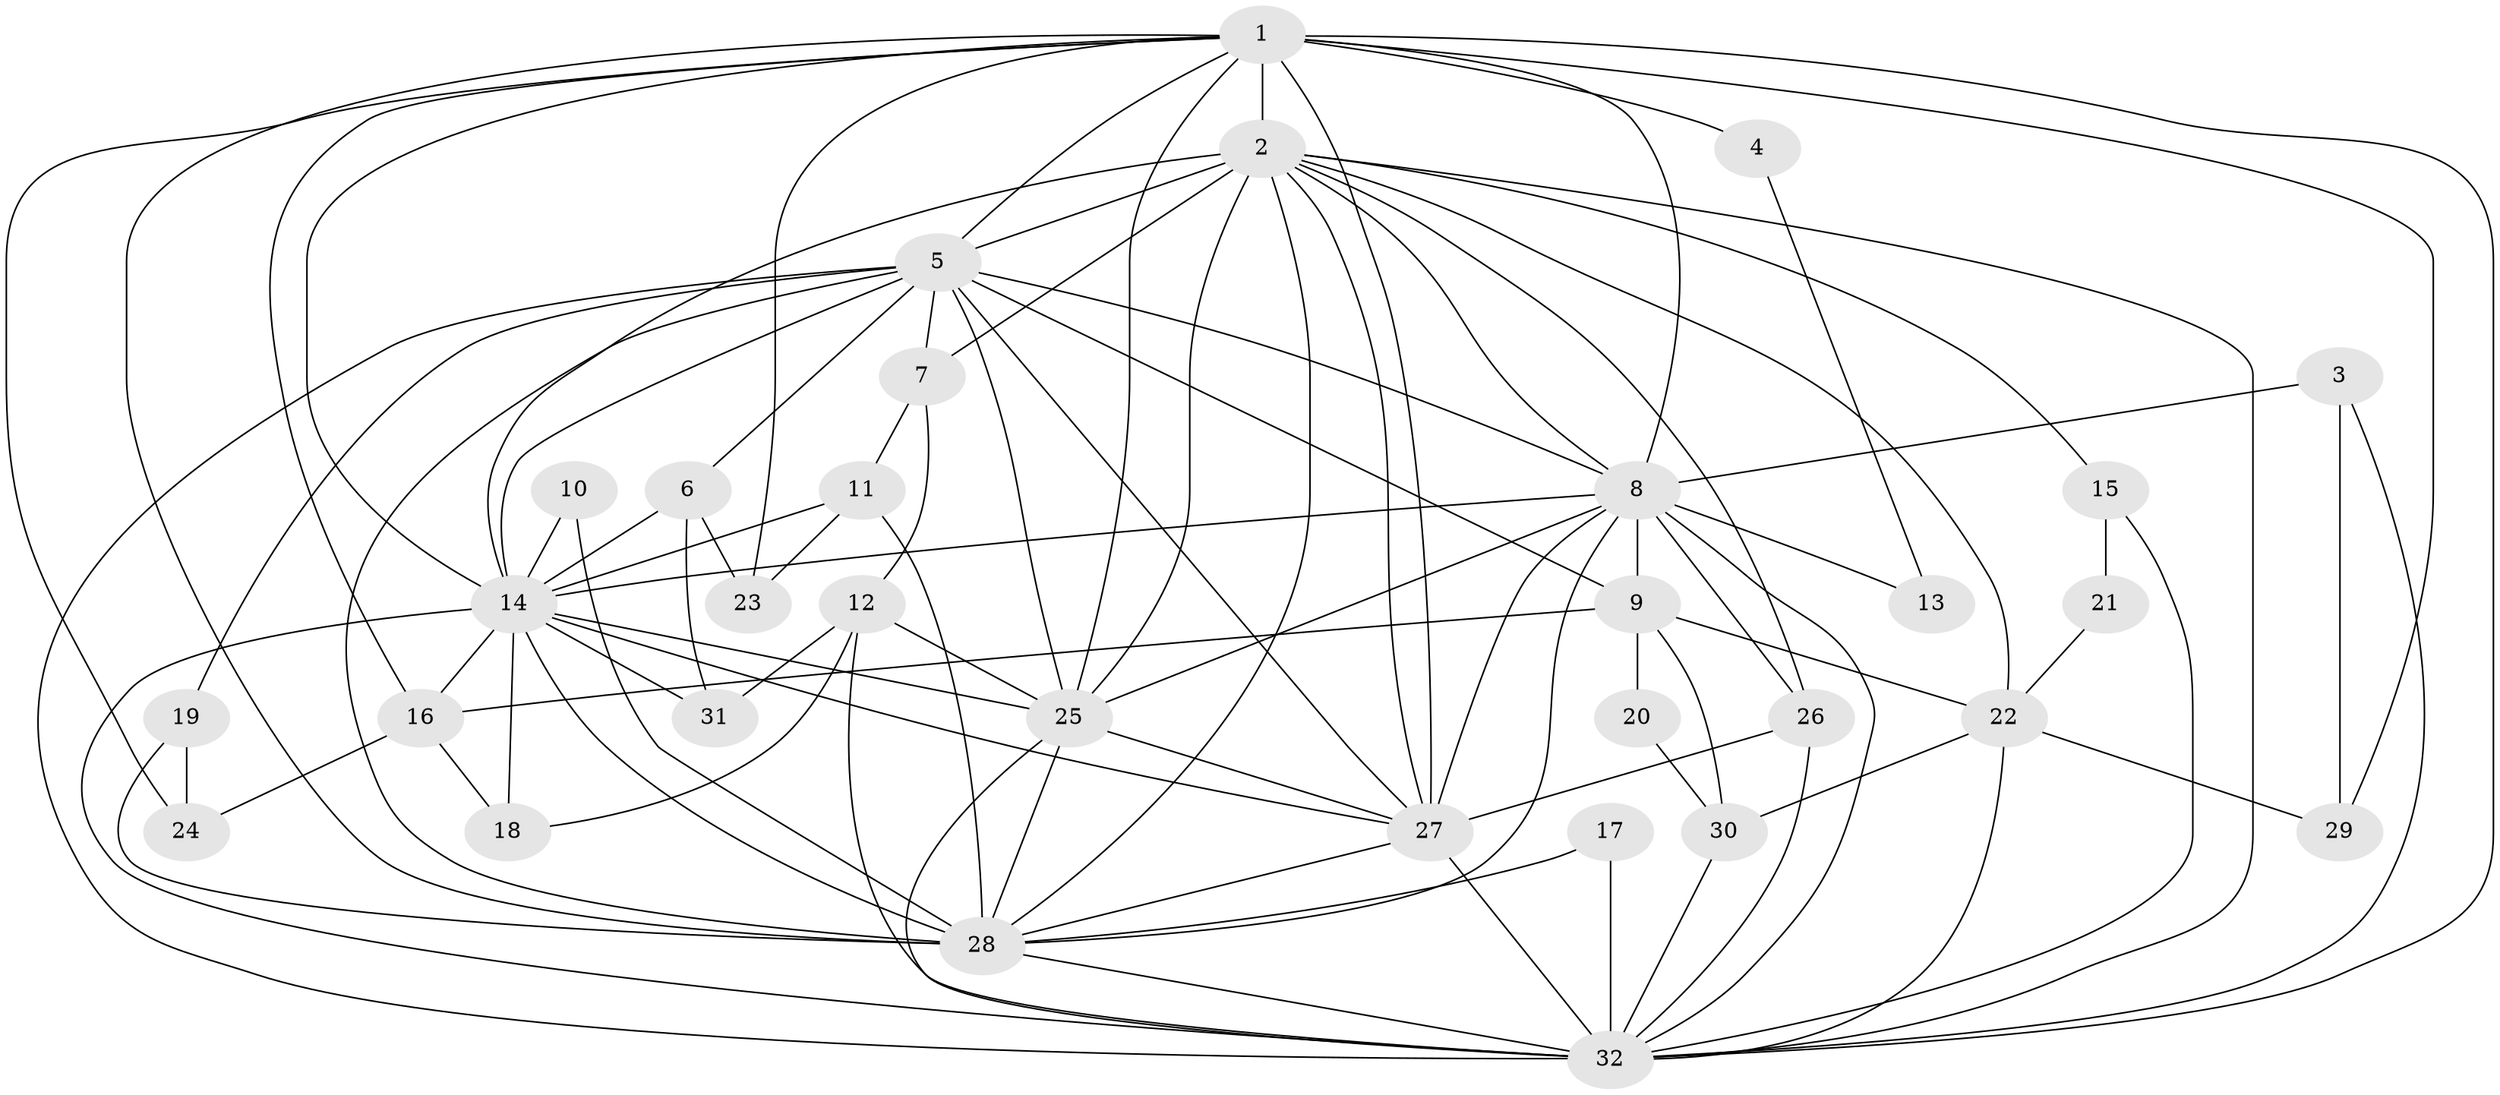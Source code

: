 // original degree distribution, {12: 0.015873015873015872, 21: 0.015873015873015872, 16: 0.031746031746031744, 18: 0.015873015873015872, 17: 0.015873015873015872, 14: 0.031746031746031744, 13: 0.015873015873015872, 15: 0.015873015873015872, 6: 0.031746031746031744, 2: 0.49206349206349204, 4: 0.12698412698412698, 3: 0.15873015873015872, 5: 0.031746031746031744}
// Generated by graph-tools (version 1.1) at 2025/01/03/09/25 03:01:31]
// undirected, 32 vertices, 93 edges
graph export_dot {
graph [start="1"]
  node [color=gray90,style=filled];
  1;
  2;
  3;
  4;
  5;
  6;
  7;
  8;
  9;
  10;
  11;
  12;
  13;
  14;
  15;
  16;
  17;
  18;
  19;
  20;
  21;
  22;
  23;
  24;
  25;
  26;
  27;
  28;
  29;
  30;
  31;
  32;
  1 -- 2 [weight=3.0];
  1 -- 4 [weight=2.0];
  1 -- 5 [weight=2.0];
  1 -- 8 [weight=2.0];
  1 -- 14 [weight=2.0];
  1 -- 16 [weight=1.0];
  1 -- 23 [weight=1.0];
  1 -- 24 [weight=2.0];
  1 -- 25 [weight=2.0];
  1 -- 27 [weight=4.0];
  1 -- 28 [weight=3.0];
  1 -- 29 [weight=1.0];
  1 -- 32 [weight=2.0];
  2 -- 5 [weight=1.0];
  2 -- 7 [weight=1.0];
  2 -- 8 [weight=1.0];
  2 -- 14 [weight=1.0];
  2 -- 15 [weight=1.0];
  2 -- 22 [weight=1.0];
  2 -- 25 [weight=2.0];
  2 -- 26 [weight=1.0];
  2 -- 27 [weight=1.0];
  2 -- 28 [weight=1.0];
  2 -- 32 [weight=1.0];
  3 -- 8 [weight=1.0];
  3 -- 29 [weight=1.0];
  3 -- 32 [weight=1.0];
  4 -- 13 [weight=1.0];
  5 -- 6 [weight=1.0];
  5 -- 7 [weight=1.0];
  5 -- 8 [weight=2.0];
  5 -- 9 [weight=1.0];
  5 -- 14 [weight=1.0];
  5 -- 19 [weight=1.0];
  5 -- 25 [weight=1.0];
  5 -- 27 [weight=1.0];
  5 -- 28 [weight=1.0];
  5 -- 32 [weight=3.0];
  6 -- 14 [weight=1.0];
  6 -- 23 [weight=1.0];
  6 -- 31 [weight=1.0];
  7 -- 11 [weight=1.0];
  7 -- 12 [weight=1.0];
  8 -- 9 [weight=1.0];
  8 -- 13 [weight=1.0];
  8 -- 14 [weight=1.0];
  8 -- 25 [weight=1.0];
  8 -- 26 [weight=1.0];
  8 -- 27 [weight=1.0];
  8 -- 28 [weight=1.0];
  8 -- 32 [weight=2.0];
  9 -- 16 [weight=1.0];
  9 -- 20 [weight=1.0];
  9 -- 22 [weight=1.0];
  9 -- 30 [weight=1.0];
  10 -- 14 [weight=2.0];
  10 -- 28 [weight=1.0];
  11 -- 14 [weight=1.0];
  11 -- 23 [weight=1.0];
  11 -- 28 [weight=1.0];
  12 -- 18 [weight=1.0];
  12 -- 25 [weight=1.0];
  12 -- 31 [weight=1.0];
  12 -- 32 [weight=1.0];
  14 -- 16 [weight=2.0];
  14 -- 18 [weight=1.0];
  14 -- 25 [weight=1.0];
  14 -- 27 [weight=2.0];
  14 -- 28 [weight=1.0];
  14 -- 31 [weight=1.0];
  14 -- 32 [weight=1.0];
  15 -- 21 [weight=1.0];
  15 -- 32 [weight=1.0];
  16 -- 18 [weight=1.0];
  16 -- 24 [weight=1.0];
  17 -- 28 [weight=1.0];
  17 -- 32 [weight=1.0];
  19 -- 24 [weight=1.0];
  19 -- 28 [weight=1.0];
  20 -- 30 [weight=1.0];
  21 -- 22 [weight=1.0];
  22 -- 29 [weight=1.0];
  22 -- 30 [weight=1.0];
  22 -- 32 [weight=1.0];
  25 -- 27 [weight=1.0];
  25 -- 28 [weight=2.0];
  25 -- 32 [weight=2.0];
  26 -- 27 [weight=1.0];
  26 -- 32 [weight=1.0];
  27 -- 28 [weight=1.0];
  27 -- 32 [weight=2.0];
  28 -- 32 [weight=1.0];
  30 -- 32 [weight=1.0];
}
